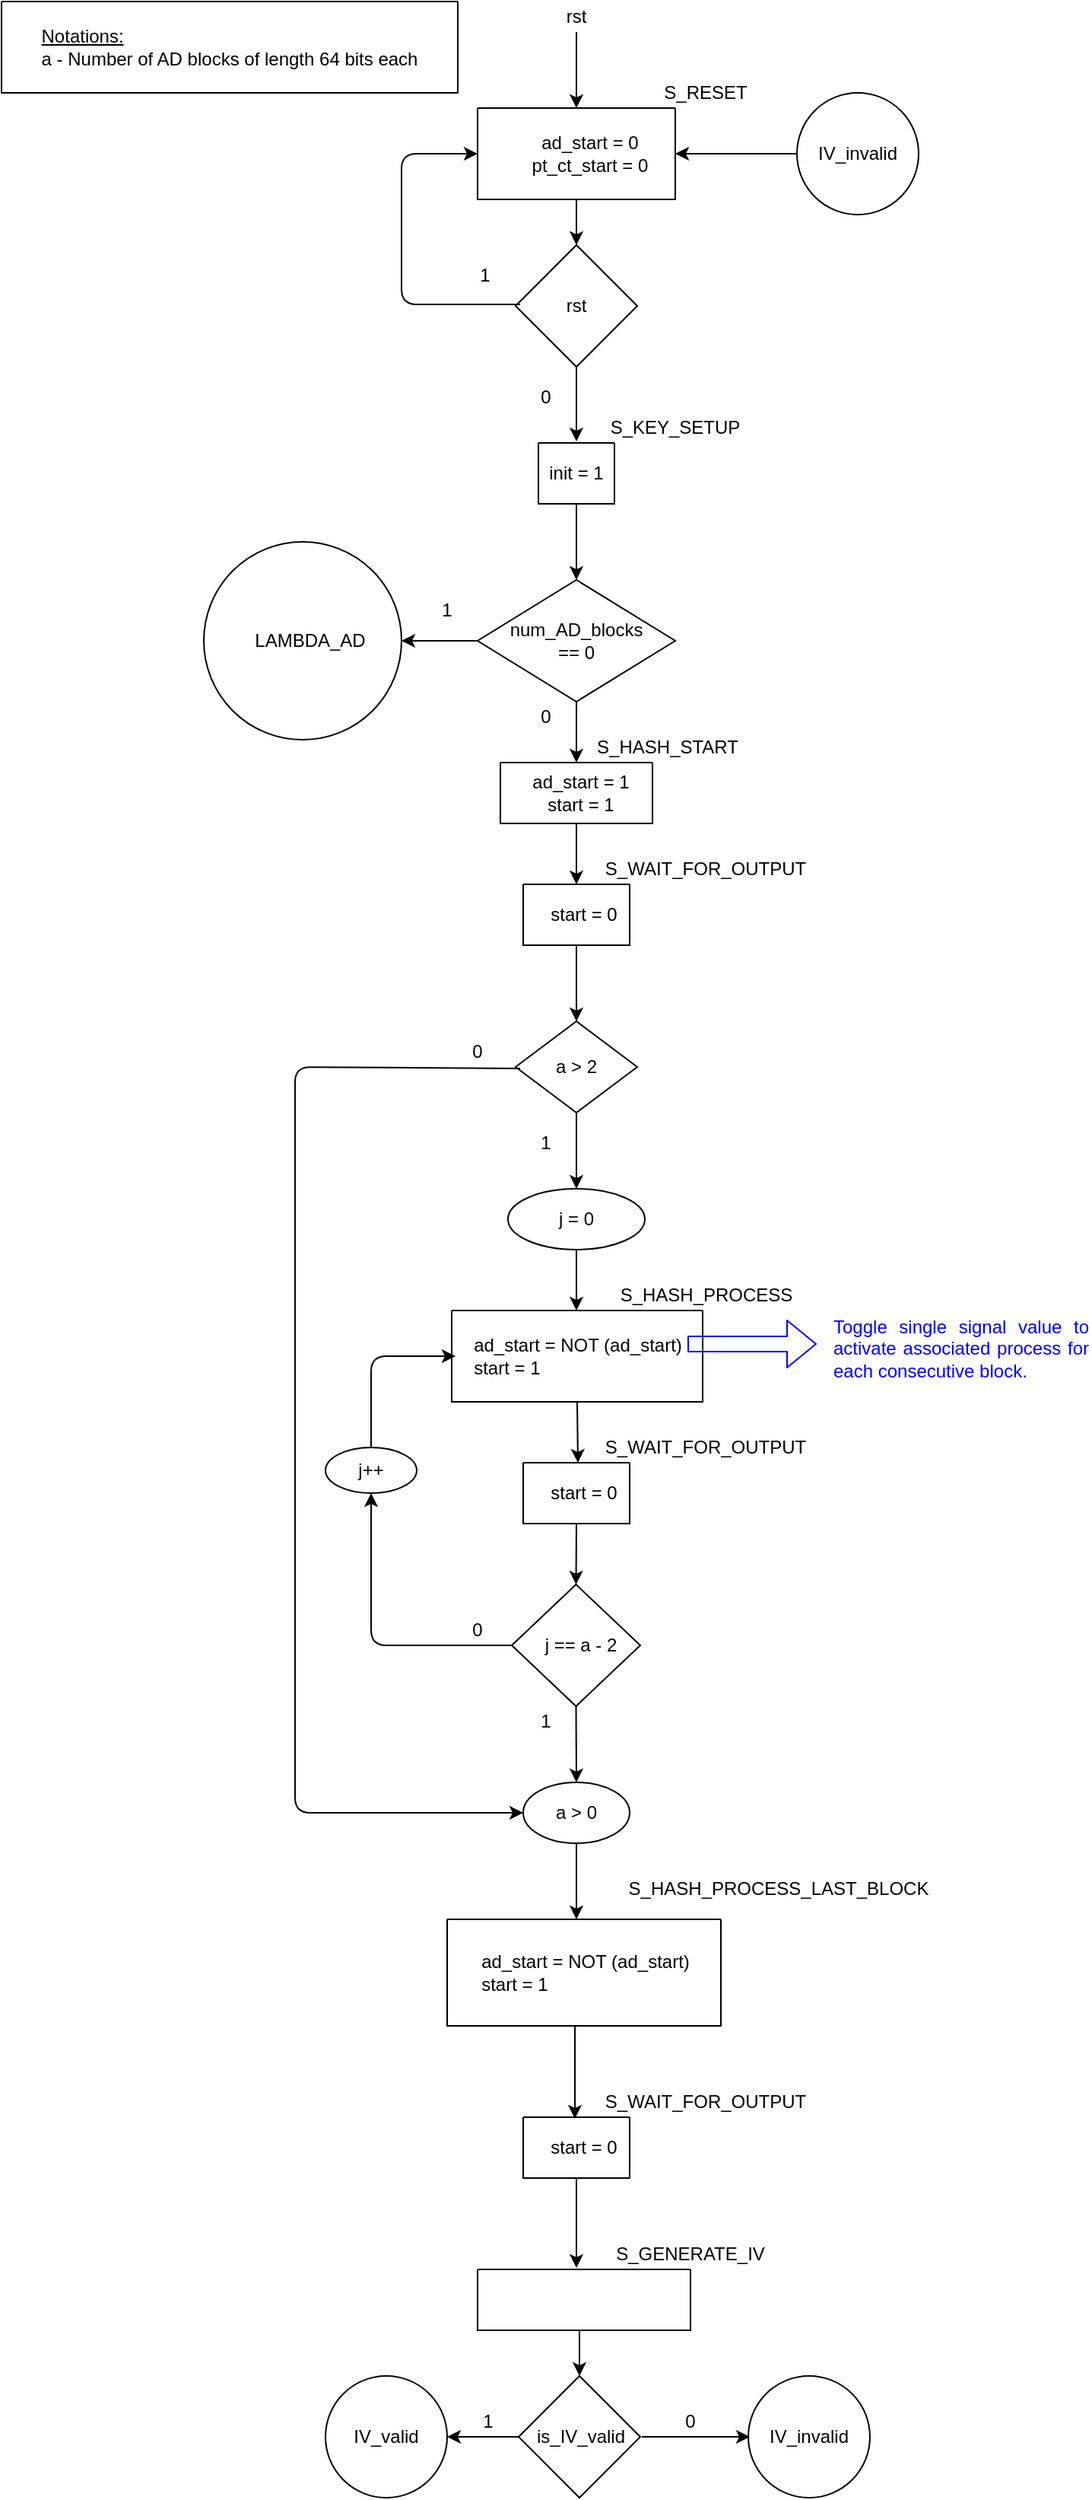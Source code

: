 <mxfile version="15.1.3" type="device"><diagram id="UtzCM8EvUnlQtCdu_aw8" name="Page-1"><mxGraphModel dx="852" dy="494" grid="1" gridSize="10" guides="1" tooltips="1" connect="1" arrows="1" fold="1" page="1" pageScale="1" pageWidth="850" pageHeight="1100" math="0" shadow="0"><root><mxCell id="0"/><mxCell id="1" parent="0"/><mxCell id="fSa62eJVKEAun2lwO2Rg-1" value="" style="swimlane;startSize=0;" parent="1" vertex="1"><mxGeometry x="350" y="160" width="130" height="60" as="geometry"/></mxCell><mxCell id="fSa62eJVKEAun2lwO2Rg-5" value="ad_start = 0&lt;br&gt;pt_ct_start = 0" style="text;html=1;strokeColor=none;fillColor=none;align=center;verticalAlign=middle;whiteSpace=wrap;rounded=0;" parent="fSa62eJVKEAun2lwO2Rg-1" vertex="1"><mxGeometry x="19" y="10" width="110" height="40" as="geometry"/></mxCell><mxCell id="fSa62eJVKEAun2lwO2Rg-2" value="S_RESET" style="text;html=1;strokeColor=none;fillColor=none;align=center;verticalAlign=middle;whiteSpace=wrap;rounded=0;" parent="1" vertex="1"><mxGeometry x="480" y="140" width="40" height="20" as="geometry"/></mxCell><mxCell id="fSa62eJVKEAun2lwO2Rg-3" value="rst" style="text;html=1;strokeColor=none;fillColor=none;align=center;verticalAlign=middle;whiteSpace=wrap;rounded=0;" parent="1" vertex="1"><mxGeometry x="395" y="90" width="40" height="20" as="geometry"/></mxCell><mxCell id="fSa62eJVKEAun2lwO2Rg-4" value="" style="endArrow=classic;html=1;exitX=0.5;exitY=1;exitDx=0;exitDy=0;entryX=0.5;entryY=0;entryDx=0;entryDy=0;" parent="1" source="fSa62eJVKEAun2lwO2Rg-3" target="fSa62eJVKEAun2lwO2Rg-1" edge="1"><mxGeometry width="50" height="50" relative="1" as="geometry"><mxPoint x="400" y="280" as="sourcePoint"/><mxPoint x="450" y="230" as="targetPoint"/></mxGeometry></mxCell><mxCell id="fSa62eJVKEAun2lwO2Rg-6" value="" style="rhombus;whiteSpace=wrap;html=1;fillColor=none;" parent="1" vertex="1"><mxGeometry x="375" y="250" width="80" height="80" as="geometry"/></mxCell><mxCell id="fSa62eJVKEAun2lwO2Rg-7" value="rst" style="text;html=1;strokeColor=none;fillColor=none;align=center;verticalAlign=middle;whiteSpace=wrap;rounded=0;" parent="1" vertex="1"><mxGeometry x="395" y="280" width="40" height="20" as="geometry"/></mxCell><mxCell id="fSa62eJVKEAun2lwO2Rg-8" value="" style="endArrow=classic;html=1;exitX=0.5;exitY=1;exitDx=0;exitDy=0;entryX=0.5;entryY=0;entryDx=0;entryDy=0;" parent="1" source="fSa62eJVKEAun2lwO2Rg-1" target="fSa62eJVKEAun2lwO2Rg-6" edge="1"><mxGeometry width="50" height="50" relative="1" as="geometry"><mxPoint x="400" y="260" as="sourcePoint"/><mxPoint x="415" y="260" as="targetPoint"/></mxGeometry></mxCell><mxCell id="fSa62eJVKEAun2lwO2Rg-9" value="1" style="text;html=1;strokeColor=none;fillColor=none;align=center;verticalAlign=middle;whiteSpace=wrap;rounded=0;" parent="1" vertex="1"><mxGeometry x="335" y="260" width="40" height="20" as="geometry"/></mxCell><mxCell id="fSa62eJVKEAun2lwO2Rg-10" value="" style="endArrow=classic;html=1;exitX=1.075;exitY=1.45;exitDx=0;exitDy=0;exitPerimeter=0;entryX=0;entryY=0.5;entryDx=0;entryDy=0;" parent="1" source="fSa62eJVKEAun2lwO2Rg-9" target="fSa62eJVKEAun2lwO2Rg-1" edge="1"><mxGeometry width="50" height="50" relative="1" as="geometry"><mxPoint x="400" y="260" as="sourcePoint"/><mxPoint x="300" y="270" as="targetPoint"/><Array as="points"><mxPoint x="300" y="289"/><mxPoint x="300" y="190"/></Array></mxGeometry></mxCell><mxCell id="fSa62eJVKEAun2lwO2Rg-11" value="" style="endArrow=classic;html=1;" parent="1" edge="1"><mxGeometry width="50" height="50" relative="1" as="geometry"><mxPoint x="415" y="329" as="sourcePoint"/><mxPoint x="415" y="379" as="targetPoint"/></mxGeometry></mxCell><mxCell id="fSa62eJVKEAun2lwO2Rg-12" value="0" style="text;html=1;strokeColor=none;fillColor=none;align=center;verticalAlign=middle;whiteSpace=wrap;rounded=0;" parent="1" vertex="1"><mxGeometry x="375" y="340" width="40" height="20" as="geometry"/></mxCell><mxCell id="fSa62eJVKEAun2lwO2Rg-13" value="" style="swimlane;startSize=0;fillColor=none;" parent="1" vertex="1"><mxGeometry x="390" y="380" width="50" height="40" as="geometry"/></mxCell><mxCell id="fSa62eJVKEAun2lwO2Rg-14" value="S_KEY_SETUP" style="text;html=1;strokeColor=none;fillColor=none;align=center;verticalAlign=middle;whiteSpace=wrap;rounded=0;" parent="1" vertex="1"><mxGeometry x="460" y="360" width="40" height="20" as="geometry"/></mxCell><mxCell id="fSa62eJVKEAun2lwO2Rg-15" value="init = 1" style="text;html=1;strokeColor=none;fillColor=none;align=center;verticalAlign=middle;whiteSpace=wrap;rounded=0;" parent="1" vertex="1"><mxGeometry x="395" y="390" width="40" height="20" as="geometry"/></mxCell><mxCell id="fSa62eJVKEAun2lwO2Rg-16" value="" style="endArrow=classic;html=1;exitX=0.5;exitY=1;exitDx=0;exitDy=0;" parent="1" source="fSa62eJVKEAun2lwO2Rg-13" edge="1"><mxGeometry width="50" height="50" relative="1" as="geometry"><mxPoint x="400" y="360" as="sourcePoint"/><mxPoint x="415" y="470" as="targetPoint"/></mxGeometry></mxCell><mxCell id="fSa62eJVKEAun2lwO2Rg-17" value="" style="rhombus;whiteSpace=wrap;html=1;fillColor=none;" parent="1" vertex="1"><mxGeometry x="350" y="470" width="130" height="80" as="geometry"/></mxCell><mxCell id="fSa62eJVKEAun2lwO2Rg-18" value="num_AD_blocks == 0" style="text;html=1;strokeColor=none;fillColor=none;align=center;verticalAlign=middle;whiteSpace=wrap;rounded=0;" parent="1" vertex="1"><mxGeometry x="375" y="500" width="80" height="20" as="geometry"/></mxCell><mxCell id="fSa62eJVKEAun2lwO2Rg-19" value="" style="endArrow=classic;html=1;exitX=0;exitY=0.5;exitDx=0;exitDy=0;" parent="1" source="fSa62eJVKEAun2lwO2Rg-17" edge="1"><mxGeometry width="50" height="50" relative="1" as="geometry"><mxPoint x="400" y="550" as="sourcePoint"/><mxPoint x="300" y="510" as="targetPoint"/></mxGeometry></mxCell><mxCell id="fSa62eJVKEAun2lwO2Rg-20" value="1" style="text;html=1;strokeColor=none;fillColor=none;align=center;verticalAlign=middle;whiteSpace=wrap;rounded=0;" parent="1" vertex="1"><mxGeometry x="310" y="480" width="40" height="20" as="geometry"/></mxCell><mxCell id="fSa62eJVKEAun2lwO2Rg-22" value="LAMBDA_AD" style="text;html=1;strokeColor=none;fillColor=none;align=center;verticalAlign=middle;whiteSpace=wrap;rounded=0;" parent="1" vertex="1"><mxGeometry x="220" y="500" width="40" height="20" as="geometry"/></mxCell><mxCell id="fSa62eJVKEAun2lwO2Rg-23" value="" style="endArrow=classic;html=1;exitX=0.5;exitY=1;exitDx=0;exitDy=0;" parent="1" source="fSa62eJVKEAun2lwO2Rg-17" edge="1"><mxGeometry width="50" height="50" relative="1" as="geometry"><mxPoint x="400" y="750" as="sourcePoint"/><mxPoint x="415" y="590" as="targetPoint"/></mxGeometry></mxCell><mxCell id="fSa62eJVKEAun2lwO2Rg-24" value="0" style="text;html=1;strokeColor=none;fillColor=none;align=center;verticalAlign=middle;whiteSpace=wrap;rounded=0;" parent="1" vertex="1"><mxGeometry x="375" y="550" width="40" height="20" as="geometry"/></mxCell><mxCell id="fSa62eJVKEAun2lwO2Rg-25" value="" style="swimlane;startSize=0;fillColor=none;" parent="1" vertex="1"><mxGeometry x="365" y="590" width="100" height="40" as="geometry"/></mxCell><mxCell id="fSa62eJVKEAun2lwO2Rg-26" value="S_HASH_START" style="text;html=1;strokeColor=none;fillColor=none;align=center;verticalAlign=middle;whiteSpace=wrap;rounded=0;" parent="1" vertex="1"><mxGeometry x="455" y="570" width="40" height="20" as="geometry"/></mxCell><mxCell id="fSa62eJVKEAun2lwO2Rg-27" value="ad_start = 1&lt;br&gt;start = 1" style="text;html=1;strokeColor=none;fillColor=none;align=center;verticalAlign=middle;whiteSpace=wrap;rounded=0;" parent="1" vertex="1"><mxGeometry x="383" y="600" width="70" height="20" as="geometry"/></mxCell><mxCell id="fSa62eJVKEAun2lwO2Rg-28" value="" style="endArrow=classic;html=1;exitX=0.5;exitY=1;exitDx=0;exitDy=0;" parent="1" source="fSa62eJVKEAun2lwO2Rg-25" edge="1"><mxGeometry width="50" height="50" relative="1" as="geometry"><mxPoint x="405" y="730" as="sourcePoint"/><mxPoint x="415" y="670" as="targetPoint"/></mxGeometry></mxCell><mxCell id="fSa62eJVKEAun2lwO2Rg-29" value="" style="swimlane;startSize=0;fillColor=none;" parent="1" vertex="1"><mxGeometry x="380" y="670" width="70" height="40" as="geometry"/></mxCell><mxCell id="fSa62eJVKEAun2lwO2Rg-31" value="start = 0" style="text;html=1;strokeColor=none;fillColor=none;align=center;verticalAlign=middle;whiteSpace=wrap;rounded=0;" parent="fSa62eJVKEAun2lwO2Rg-29" vertex="1"><mxGeometry x="10" y="10" width="60" height="20" as="geometry"/></mxCell><mxCell id="fSa62eJVKEAun2lwO2Rg-30" value="S_WAIT_FOR_OUTPUT" style="text;html=1;strokeColor=none;fillColor=none;align=center;verticalAlign=middle;whiteSpace=wrap;rounded=0;" parent="1" vertex="1"><mxGeometry x="480" y="650" width="40" height="20" as="geometry"/></mxCell><mxCell id="fSa62eJVKEAun2lwO2Rg-32" value="" style="rhombus;whiteSpace=wrap;html=1;fillColor=none;" parent="1" vertex="1"><mxGeometry x="375" y="760" width="80" height="60" as="geometry"/></mxCell><mxCell id="fSa62eJVKEAun2lwO2Rg-33" value="" style="endArrow=classic;html=1;exitX=0.5;exitY=1;exitDx=0;exitDy=0;entryX=0.5;entryY=0;entryDx=0;entryDy=0;" parent="1" source="fSa62eJVKEAun2lwO2Rg-29" target="fSa62eJVKEAun2lwO2Rg-32" edge="1"><mxGeometry width="50" height="50" relative="1" as="geometry"><mxPoint x="400" y="820" as="sourcePoint"/><mxPoint x="450" y="770" as="targetPoint"/></mxGeometry></mxCell><mxCell id="fSa62eJVKEAun2lwO2Rg-34" value="a &amp;gt; 2" style="text;html=1;strokeColor=none;fillColor=none;align=center;verticalAlign=middle;whiteSpace=wrap;rounded=0;" parent="1" vertex="1"><mxGeometry x="395" y="780" width="40" height="20" as="geometry"/></mxCell><mxCell id="fSa62eJVKEAun2lwO2Rg-35" value="&lt;div style=&quot;text-align: justify&quot;&gt;&lt;u&gt;Notations:&lt;/u&gt;&lt;/div&gt;&lt;div style=&quot;text-align: justify&quot;&gt;&lt;span&gt;a - Number of AD blocks of length 64 bits each&lt;/span&gt;&lt;/div&gt;" style="text;html=1;fillColor=none;align=center;verticalAlign=middle;whiteSpace=wrap;rounded=0;" parent="1" vertex="1"><mxGeometry x="47" y="100" width="280" height="40" as="geometry"/></mxCell><mxCell id="fSa62eJVKEAun2lwO2Rg-37" value="" style="swimlane;startSize=0;strokeColor=#000000;fillColor=none;" parent="1" vertex="1"><mxGeometry x="37" y="90" width="300" height="60" as="geometry"/></mxCell><mxCell id="fSa62eJVKEAun2lwO2Rg-38" value="" style="endArrow=classic;html=1;entryX=0;entryY=0.5;entryDx=0;entryDy=0;exitX=1.2;exitY=1.05;exitDx=0;exitDy=0;exitPerimeter=0;" parent="1" source="fSa62eJVKEAun2lwO2Rg-40" target="fSa62eJVKEAun2lwO2Rg-65" edge="1"><mxGeometry width="50" height="50" relative="1" as="geometry"><mxPoint x="380" y="790" as="sourcePoint"/><mxPoint x="583" y="790" as="targetPoint"/><Array as="points"><mxPoint x="230" y="790"/><mxPoint x="230" y="1080"/><mxPoint x="230" y="1280"/></Array></mxGeometry></mxCell><mxCell id="fSa62eJVKEAun2lwO2Rg-39" value="" style="endArrow=classic;html=1;exitX=0.5;exitY=1;exitDx=0;exitDy=0;" parent="1" source="fSa62eJVKEAun2lwO2Rg-32" edge="1"><mxGeometry width="50" height="50" relative="1" as="geometry"><mxPoint x="400" y="750" as="sourcePoint"/><mxPoint x="415" y="870" as="targetPoint"/></mxGeometry></mxCell><mxCell id="fSa62eJVKEAun2lwO2Rg-40" value="0" style="text;html=1;strokeColor=none;fillColor=none;align=center;verticalAlign=middle;whiteSpace=wrap;rounded=0;" parent="1" vertex="1"><mxGeometry x="330" y="770" width="40" height="20" as="geometry"/></mxCell><mxCell id="fSa62eJVKEAun2lwO2Rg-41" value="1" style="text;html=1;strokeColor=none;fillColor=none;align=center;verticalAlign=middle;whiteSpace=wrap;rounded=0;" parent="1" vertex="1"><mxGeometry x="375" y="830" width="40" height="20" as="geometry"/></mxCell><mxCell id="fSa62eJVKEAun2lwO2Rg-42" value="" style="ellipse;whiteSpace=wrap;html=1;strokeColor=#000000;fillColor=none;" parent="1" vertex="1"><mxGeometry x="370" y="870" width="90" height="40" as="geometry"/></mxCell><mxCell id="fSa62eJVKEAun2lwO2Rg-43" value="j = 0" style="text;html=1;strokeColor=none;fillColor=none;align=center;verticalAlign=middle;whiteSpace=wrap;rounded=0;" parent="1" vertex="1"><mxGeometry x="395" y="880" width="40" height="20" as="geometry"/></mxCell><mxCell id="fSa62eJVKEAun2lwO2Rg-44" value="" style="endArrow=classic;html=1;exitX=0.5;exitY=1;exitDx=0;exitDy=0;" parent="1" source="fSa62eJVKEAun2lwO2Rg-42" edge="1"><mxGeometry width="50" height="50" relative="1" as="geometry"><mxPoint x="400" y="950" as="sourcePoint"/><mxPoint x="415" y="950" as="targetPoint"/></mxGeometry></mxCell><mxCell id="fSa62eJVKEAun2lwO2Rg-45" value="" style="swimlane;startSize=0;strokeColor=#000000;fillColor=none;" parent="1" vertex="1"><mxGeometry x="333" y="950" width="165" height="60" as="geometry"/></mxCell><mxCell id="fSa62eJVKEAun2lwO2Rg-47" value="&lt;div style=&quot;text-align: justify&quot;&gt;&lt;span&gt;ad_start = NOT (ad_start)&lt;/span&gt;&lt;/div&gt;&lt;div style=&quot;text-align: justify&quot;&gt;&lt;span&gt;start = 1&lt;/span&gt;&lt;/div&gt;" style="text;html=1;strokeColor=none;fillColor=none;align=center;verticalAlign=middle;whiteSpace=wrap;rounded=0;" parent="fSa62eJVKEAun2lwO2Rg-45" vertex="1"><mxGeometry x="2.5" y="10" width="160" height="40" as="geometry"/></mxCell><mxCell id="fSa62eJVKEAun2lwO2Rg-46" value="S_HASH_PROCESS" style="text;html=1;strokeColor=none;fillColor=none;align=center;verticalAlign=middle;whiteSpace=wrap;rounded=0;" parent="1" vertex="1"><mxGeometry x="433" y="930" width="135" height="20" as="geometry"/></mxCell><mxCell id="fSa62eJVKEAun2lwO2Rg-48" value="" style="shape=flexArrow;endArrow=classic;html=1;strokeColor=#0000FF;" parent="1" edge="1"><mxGeometry width="50" height="50" relative="1" as="geometry"><mxPoint x="488" y="972" as="sourcePoint"/><mxPoint x="573" y="972" as="targetPoint"/></mxGeometry></mxCell><mxCell id="fSa62eJVKEAun2lwO2Rg-49" value="&lt;div style=&quot;text-align: justify&quot;&gt;&lt;span&gt;Toggle single signal value to activate associated process for each consecutive block.&lt;/span&gt;&lt;/div&gt;" style="text;html=1;strokeColor=none;fillColor=none;align=center;verticalAlign=middle;whiteSpace=wrap;rounded=0;fontColor=#0000FF;" parent="1" vertex="1"><mxGeometry x="583" y="950" width="170" height="50" as="geometry"/></mxCell><mxCell id="fSa62eJVKEAun2lwO2Rg-50" value="" style="endArrow=classic;html=1;fontColor=#0000FF;exitX=0.5;exitY=1;exitDx=0;exitDy=0;" parent="1" source="fSa62eJVKEAun2lwO2Rg-45" edge="1"><mxGeometry width="50" height="50" relative="1" as="geometry"><mxPoint x="400" y="1050" as="sourcePoint"/><mxPoint x="416" y="1050" as="targetPoint"/></mxGeometry></mxCell><mxCell id="fSa62eJVKEAun2lwO2Rg-51" value="" style="swimlane;startSize=0;fillColor=none;" parent="1" vertex="1"><mxGeometry x="380" y="1050" width="70" height="40" as="geometry"/></mxCell><mxCell id="fSa62eJVKEAun2lwO2Rg-52" value="start = 0" style="text;html=1;strokeColor=none;fillColor=none;align=center;verticalAlign=middle;whiteSpace=wrap;rounded=0;" parent="fSa62eJVKEAun2lwO2Rg-51" vertex="1"><mxGeometry x="10" y="10" width="60" height="20" as="geometry"/></mxCell><mxCell id="fSa62eJVKEAun2lwO2Rg-53" value="S_WAIT_FOR_OUTPUT" style="text;html=1;strokeColor=none;fillColor=none;align=center;verticalAlign=middle;whiteSpace=wrap;rounded=0;" parent="1" vertex="1"><mxGeometry x="480" y="1030" width="40" height="20" as="geometry"/></mxCell><mxCell id="fSa62eJVKEAun2lwO2Rg-54" value="" style="rhombus;whiteSpace=wrap;html=1;fontColor=#0000FF;strokeColor=#000000;fillColor=none;" parent="1" vertex="1"><mxGeometry x="372.5" y="1130" width="84.5" height="80" as="geometry"/></mxCell><mxCell id="fSa62eJVKEAun2lwO2Rg-55" value="" style="endArrow=classic;html=1;fontColor=#0000FF;strokeColor=#000000;exitX=0.5;exitY=1;exitDx=0;exitDy=0;entryX=0.5;entryY=0;entryDx=0;entryDy=0;" parent="1" source="fSa62eJVKEAun2lwO2Rg-51" target="fSa62eJVKEAun2lwO2Rg-54" edge="1"><mxGeometry width="50" height="50" relative="1" as="geometry"><mxPoint x="400" y="1250" as="sourcePoint"/><mxPoint x="450" y="1200" as="targetPoint"/></mxGeometry></mxCell><mxCell id="fSa62eJVKEAun2lwO2Rg-56" value="j == a - 2" style="text;html=1;strokeColor=none;fillColor=none;align=center;verticalAlign=middle;whiteSpace=wrap;rounded=0;" parent="1" vertex="1"><mxGeometry x="388" y="1160" width="60" height="20" as="geometry"/></mxCell><mxCell id="fSa62eJVKEAun2lwO2Rg-58" value="" style="endArrow=classic;html=1;fontColor=#000000;strokeColor=#000000;exitX=0;exitY=0.5;exitDx=0;exitDy=0;entryX=0.5;entryY=1;entryDx=0;entryDy=0;" parent="1" source="fSa62eJVKEAun2lwO2Rg-54" target="fSa62eJVKEAun2lwO2Rg-59" edge="1"><mxGeometry width="50" height="50" relative="1" as="geometry"><mxPoint x="400" y="1240" as="sourcePoint"/><mxPoint x="310" y="1170" as="targetPoint"/><Array as="points"><mxPoint x="280" y="1170"/></Array></mxGeometry></mxCell><mxCell id="fSa62eJVKEAun2lwO2Rg-59" value="" style="ellipse;whiteSpace=wrap;html=1;fontColor=#000000;strokeColor=#000000;fillColor=none;" parent="1" vertex="1"><mxGeometry x="250" y="1040" width="60" height="30" as="geometry"/></mxCell><mxCell id="fSa62eJVKEAun2lwO2Rg-60" value="j++" style="text;html=1;strokeColor=none;fillColor=none;align=center;verticalAlign=middle;whiteSpace=wrap;rounded=0;fontColor=#000000;" parent="1" vertex="1"><mxGeometry x="260" y="1045" width="40" height="20" as="geometry"/></mxCell><mxCell id="fSa62eJVKEAun2lwO2Rg-61" value="" style="endArrow=classic;html=1;fontColor=#000000;strokeColor=#000000;exitX=0.5;exitY=0;exitDx=0;exitDy=0;entryX=0;entryY=0.5;entryDx=0;entryDy=0;" parent="1" source="fSa62eJVKEAun2lwO2Rg-59" target="fSa62eJVKEAun2lwO2Rg-47" edge="1"><mxGeometry width="50" height="50" relative="1" as="geometry"><mxPoint x="400" y="1040" as="sourcePoint"/><mxPoint x="450" y="990" as="targetPoint"/><Array as="points"><mxPoint x="280" y="980"/></Array></mxGeometry></mxCell><mxCell id="fSa62eJVKEAun2lwO2Rg-62" value="0" style="text;html=1;strokeColor=none;fillColor=none;align=center;verticalAlign=middle;whiteSpace=wrap;rounded=0;fontColor=#000000;" parent="1" vertex="1"><mxGeometry x="330" y="1150" width="40" height="20" as="geometry"/></mxCell><mxCell id="fSa62eJVKEAun2lwO2Rg-63" value="" style="endArrow=classic;html=1;fontColor=#000000;strokeColor=#000000;exitX=0.5;exitY=1;exitDx=0;exitDy=0;" parent="1" source="fSa62eJVKEAun2lwO2Rg-54" edge="1"><mxGeometry width="50" height="50" relative="1" as="geometry"><mxPoint x="400" y="1340" as="sourcePoint"/><mxPoint x="415" y="1260" as="targetPoint"/></mxGeometry></mxCell><mxCell id="fSa62eJVKEAun2lwO2Rg-64" value="1" style="text;html=1;strokeColor=none;fillColor=none;align=center;verticalAlign=middle;whiteSpace=wrap;rounded=0;fontColor=#000000;" parent="1" vertex="1"><mxGeometry x="375" y="1210" width="40" height="20" as="geometry"/></mxCell><mxCell id="fSa62eJVKEAun2lwO2Rg-65" value="" style="ellipse;whiteSpace=wrap;html=1;fontColor=#000000;strokeColor=#000000;fillColor=none;" parent="1" vertex="1"><mxGeometry x="380" y="1260" width="70" height="40" as="geometry"/></mxCell><mxCell id="fSa62eJVKEAun2lwO2Rg-66" value="a &amp;gt; 0" style="text;html=1;strokeColor=none;fillColor=none;align=center;verticalAlign=middle;whiteSpace=wrap;rounded=0;fontColor=#000000;" parent="1" vertex="1"><mxGeometry x="395" y="1270" width="40" height="20" as="geometry"/></mxCell><mxCell id="fSa62eJVKEAun2lwO2Rg-68" value="" style="endArrow=classic;html=1;fontColor=#000000;strokeColor=#000000;exitX=0.5;exitY=1;exitDx=0;exitDy=0;" parent="1" source="fSa62eJVKEAun2lwO2Rg-65" edge="1"><mxGeometry width="50" height="50" relative="1" as="geometry"><mxPoint x="400" y="1370" as="sourcePoint"/><mxPoint x="415" y="1350" as="targetPoint"/></mxGeometry></mxCell><mxCell id="fSa62eJVKEAun2lwO2Rg-69" value="" style="swimlane;startSize=0;fontColor=#000000;strokeColor=#000000;fillColor=none;" parent="1" vertex="1"><mxGeometry x="330" y="1350" width="180" height="70" as="geometry"/></mxCell><mxCell id="fSa62eJVKEAun2lwO2Rg-71" value="&lt;div style=&quot;text-align: justify&quot;&gt;&lt;span&gt;ad_start = NOT (ad_start)&lt;/span&gt;&lt;/div&gt;&lt;div style=&quot;text-align: justify&quot;&gt;&lt;span&gt;start = 1&lt;/span&gt;&lt;/div&gt;" style="text;html=1;strokeColor=none;fillColor=none;align=center;verticalAlign=middle;whiteSpace=wrap;rounded=0;fontColor=#000000;" parent="fSa62eJVKEAun2lwO2Rg-69" vertex="1"><mxGeometry x="15.5" y="10" width="150" height="50" as="geometry"/></mxCell><mxCell id="fSa62eJVKEAun2lwO2Rg-70" value="S_HASH_PROCESS_LAST_BLOCK" style="text;html=1;strokeColor=none;fillColor=none;align=center;verticalAlign=middle;whiteSpace=wrap;rounded=0;fontColor=#000000;" parent="1" vertex="1"><mxGeometry x="528" y="1320" width="40" height="20" as="geometry"/></mxCell><mxCell id="fSa62eJVKEAun2lwO2Rg-72" value="" style="swimlane;startSize=0;fillColor=none;" parent="1" vertex="1"><mxGeometry x="380" y="1480" width="70" height="40" as="geometry"/></mxCell><mxCell id="fSa62eJVKEAun2lwO2Rg-73" value="start = 0" style="text;html=1;strokeColor=none;fillColor=none;align=center;verticalAlign=middle;whiteSpace=wrap;rounded=0;" parent="fSa62eJVKEAun2lwO2Rg-72" vertex="1"><mxGeometry x="10" y="10" width="60" height="20" as="geometry"/></mxCell><mxCell id="fSa62eJVKEAun2lwO2Rg-74" value="S_WAIT_FOR_OUTPUT" style="text;html=1;strokeColor=none;fillColor=none;align=center;verticalAlign=middle;whiteSpace=wrap;rounded=0;" parent="1" vertex="1"><mxGeometry x="480" y="1460" width="40" height="20" as="geometry"/></mxCell><mxCell id="fSa62eJVKEAun2lwO2Rg-75" value="" style="endArrow=classic;html=1;fontColor=#000000;strokeColor=#000000;entryX=0.4;entryY=-0.45;entryDx=0;entryDy=0;entryPerimeter=0;" parent="1" target="fSa62eJVKEAun2lwO2Rg-73" edge="1"><mxGeometry width="50" height="50" relative="1" as="geometry"><mxPoint x="414" y="1420" as="sourcePoint"/><mxPoint x="450" y="1390" as="targetPoint"/></mxGeometry></mxCell><mxCell id="fSa62eJVKEAun2lwO2Rg-76" value="" style="swimlane;startSize=0;fontColor=#000000;strokeColor=#000000;fillColor=none;" parent="1" vertex="1"><mxGeometry x="350" y="1580" width="140" height="40" as="geometry"/></mxCell><mxCell id="fSa62eJVKEAun2lwO2Rg-77" value="S_GENERATE_IV" style="text;html=1;strokeColor=none;fillColor=none;align=center;verticalAlign=middle;whiteSpace=wrap;rounded=0;fontColor=#000000;" parent="1" vertex="1"><mxGeometry x="470" y="1560" width="40" height="20" as="geometry"/></mxCell><mxCell id="fSa62eJVKEAun2lwO2Rg-78" value="" style="endArrow=classic;html=1;fontColor=#000000;strokeColor=#000000;exitX=0.5;exitY=1;exitDx=0;exitDy=0;" parent="1" source="fSa62eJVKEAun2lwO2Rg-72" edge="1"><mxGeometry width="50" height="50" relative="1" as="geometry"><mxPoint x="400" y="1640" as="sourcePoint"/><mxPoint x="415" y="1579" as="targetPoint"/></mxGeometry></mxCell><mxCell id="fSa62eJVKEAun2lwO2Rg-79" value="is_IV_valid" style="text;html=1;strokeColor=none;fillColor=none;align=center;verticalAlign=middle;whiteSpace=wrap;rounded=0;fontColor=#000000;" parent="1" vertex="1"><mxGeometry x="377" y="1680" width="82" height="20" as="geometry"/></mxCell><mxCell id="fSa62eJVKEAun2lwO2Rg-80" value="" style="rhombus;whiteSpace=wrap;html=1;fontColor=#000000;strokeColor=#000000;fillColor=none;" parent="1" vertex="1"><mxGeometry x="377" y="1650" width="80" height="80" as="geometry"/></mxCell><mxCell id="fSa62eJVKEAun2lwO2Rg-81" value="" style="endArrow=classic;html=1;fontColor=#000000;strokeColor=#000000;entryX=0.5;entryY=0;entryDx=0;entryDy=0;" parent="1" target="fSa62eJVKEAun2lwO2Rg-80" edge="1"><mxGeometry width="50" height="50" relative="1" as="geometry"><mxPoint x="417" y="1620" as="sourcePoint"/><mxPoint x="450" y="1590" as="targetPoint"/></mxGeometry></mxCell><mxCell id="fSa62eJVKEAun2lwO2Rg-82" value="" style="endArrow=classic;html=1;fontColor=#000000;strokeColor=#000000;exitX=1;exitY=0.5;exitDx=0;exitDy=0;" parent="1" edge="1"><mxGeometry width="50" height="50" relative="1" as="geometry"><mxPoint x="458" y="1690" as="sourcePoint"/><mxPoint x="529" y="1690" as="targetPoint"/></mxGeometry></mxCell><mxCell id="fSa62eJVKEAun2lwO2Rg-83" value="" style="ellipse;whiteSpace=wrap;html=1;aspect=fixed;fontColor=#000000;strokeColor=#000000;fillColor=none;" parent="1" vertex="1"><mxGeometry x="528" y="1650" width="80" height="80" as="geometry"/></mxCell><mxCell id="fSa62eJVKEAun2lwO2Rg-84" value="IV_invalid" style="text;html=1;strokeColor=none;fillColor=none;align=center;verticalAlign=middle;whiteSpace=wrap;rounded=0;fontColor=#000000;" parent="1" vertex="1"><mxGeometry x="548" y="1680" width="40" height="20" as="geometry"/></mxCell><mxCell id="fSa62eJVKEAun2lwO2Rg-85" value="" style="ellipse;whiteSpace=wrap;html=1;aspect=fixed;fontColor=#000000;strokeColor=#000000;fillColor=none;" parent="1" vertex="1"><mxGeometry x="170" y="445" width="130" height="130" as="geometry"/></mxCell><mxCell id="fSa62eJVKEAun2lwO2Rg-86" value="" style="ellipse;whiteSpace=wrap;html=1;aspect=fixed;fontColor=#000000;strokeColor=#000000;fillColor=none;" parent="1" vertex="1"><mxGeometry x="250" y="1650" width="80" height="80" as="geometry"/></mxCell><mxCell id="fSa62eJVKEAun2lwO2Rg-87" value="IV_valid" style="text;html=1;strokeColor=none;fillColor=none;align=center;verticalAlign=middle;whiteSpace=wrap;rounded=0;fontColor=#000000;" parent="1" vertex="1"><mxGeometry x="270" y="1680" width="40" height="20" as="geometry"/></mxCell><mxCell id="fSa62eJVKEAun2lwO2Rg-88" value="" style="endArrow=classic;html=1;fontColor=#000000;strokeColor=#000000;exitX=0;exitY=0.5;exitDx=0;exitDy=0;entryX=1;entryY=0.5;entryDx=0;entryDy=0;" parent="1" source="fSa62eJVKEAun2lwO2Rg-80" target="fSa62eJVKEAun2lwO2Rg-86" edge="1"><mxGeometry width="50" height="50" relative="1" as="geometry"><mxPoint x="400" y="1740" as="sourcePoint"/><mxPoint x="450" y="1690" as="targetPoint"/></mxGeometry></mxCell><mxCell id="fSa62eJVKEAun2lwO2Rg-89" value="" style="ellipse;whiteSpace=wrap;html=1;aspect=fixed;fontColor=#000000;strokeColor=#000000;fillColor=none;" parent="1" vertex="1"><mxGeometry x="560" y="150" width="80" height="80" as="geometry"/></mxCell><mxCell id="fSa62eJVKEAun2lwO2Rg-90" value="IV_invalid" style="text;html=1;strokeColor=none;fillColor=none;align=center;verticalAlign=middle;whiteSpace=wrap;rounded=0;fontColor=#000000;" parent="1" vertex="1"><mxGeometry x="580" y="180" width="40" height="20" as="geometry"/></mxCell><mxCell id="fSa62eJVKEAun2lwO2Rg-91" value="" style="endArrow=classic;html=1;fontColor=#000000;strokeColor=#000000;exitX=0;exitY=0.5;exitDx=0;exitDy=0;entryX=1;entryY=0.5;entryDx=0;entryDy=0;" parent="1" source="fSa62eJVKEAun2lwO2Rg-89" target="fSa62eJVKEAun2lwO2Rg-1" edge="1"><mxGeometry width="50" height="50" relative="1" as="geometry"><mxPoint x="400" y="210" as="sourcePoint"/><mxPoint x="450" y="160" as="targetPoint"/></mxGeometry></mxCell><mxCell id="3K95TJ_1Jw4jqU8giy9d-1" value="1" style="text;html=1;strokeColor=none;fillColor=none;align=center;verticalAlign=middle;whiteSpace=wrap;rounded=0;" parent="1" vertex="1"><mxGeometry x="337" y="1670" width="40" height="20" as="geometry"/></mxCell><mxCell id="3K95TJ_1Jw4jqU8giy9d-2" value="0" style="text;html=1;strokeColor=none;fillColor=none;align=center;verticalAlign=middle;whiteSpace=wrap;rounded=0;" parent="1" vertex="1"><mxGeometry x="470" y="1670" width="40" height="20" as="geometry"/></mxCell></root></mxGraphModel></diagram></mxfile>